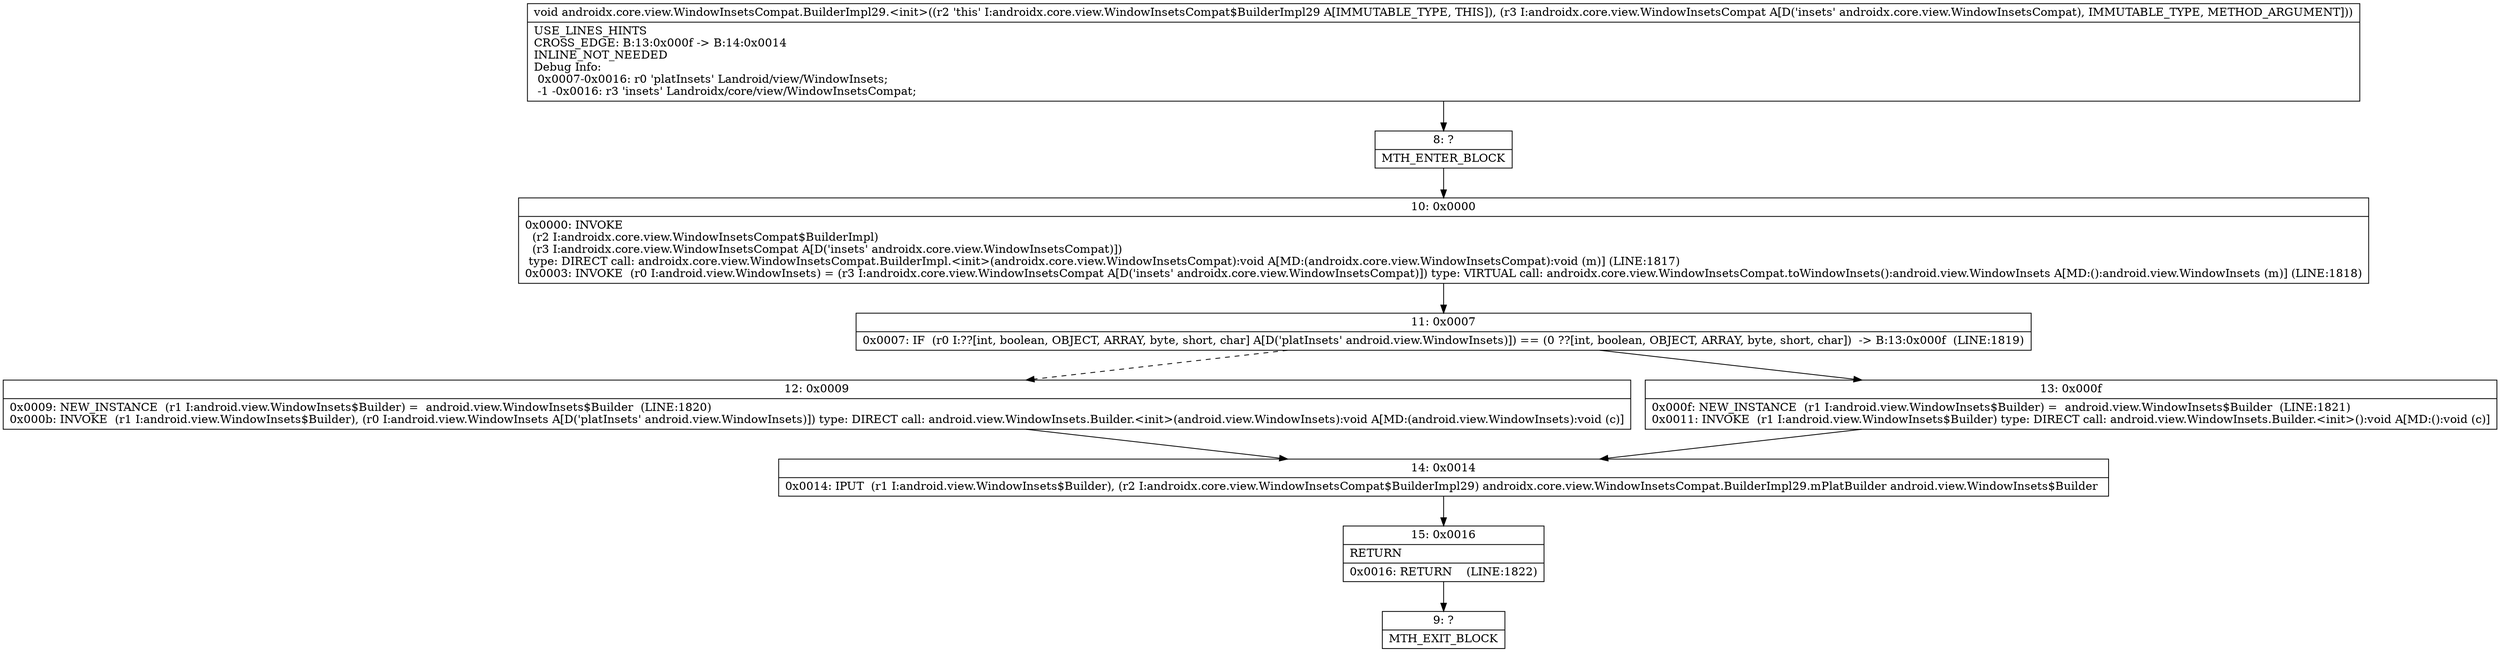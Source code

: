 digraph "CFG forandroidx.core.view.WindowInsetsCompat.BuilderImpl29.\<init\>(Landroidx\/core\/view\/WindowInsetsCompat;)V" {
Node_8 [shape=record,label="{8\:\ ?|MTH_ENTER_BLOCK\l}"];
Node_10 [shape=record,label="{10\:\ 0x0000|0x0000: INVOKE  \l  (r2 I:androidx.core.view.WindowInsetsCompat$BuilderImpl)\l  (r3 I:androidx.core.view.WindowInsetsCompat A[D('insets' androidx.core.view.WindowInsetsCompat)])\l type: DIRECT call: androidx.core.view.WindowInsetsCompat.BuilderImpl.\<init\>(androidx.core.view.WindowInsetsCompat):void A[MD:(androidx.core.view.WindowInsetsCompat):void (m)] (LINE:1817)\l0x0003: INVOKE  (r0 I:android.view.WindowInsets) = (r3 I:androidx.core.view.WindowInsetsCompat A[D('insets' androidx.core.view.WindowInsetsCompat)]) type: VIRTUAL call: androidx.core.view.WindowInsetsCompat.toWindowInsets():android.view.WindowInsets A[MD:():android.view.WindowInsets (m)] (LINE:1818)\l}"];
Node_11 [shape=record,label="{11\:\ 0x0007|0x0007: IF  (r0 I:??[int, boolean, OBJECT, ARRAY, byte, short, char] A[D('platInsets' android.view.WindowInsets)]) == (0 ??[int, boolean, OBJECT, ARRAY, byte, short, char])  \-\> B:13:0x000f  (LINE:1819)\l}"];
Node_12 [shape=record,label="{12\:\ 0x0009|0x0009: NEW_INSTANCE  (r1 I:android.view.WindowInsets$Builder) =  android.view.WindowInsets$Builder  (LINE:1820)\l0x000b: INVOKE  (r1 I:android.view.WindowInsets$Builder), (r0 I:android.view.WindowInsets A[D('platInsets' android.view.WindowInsets)]) type: DIRECT call: android.view.WindowInsets.Builder.\<init\>(android.view.WindowInsets):void A[MD:(android.view.WindowInsets):void (c)]\l}"];
Node_14 [shape=record,label="{14\:\ 0x0014|0x0014: IPUT  (r1 I:android.view.WindowInsets$Builder), (r2 I:androidx.core.view.WindowInsetsCompat$BuilderImpl29) androidx.core.view.WindowInsetsCompat.BuilderImpl29.mPlatBuilder android.view.WindowInsets$Builder \l}"];
Node_15 [shape=record,label="{15\:\ 0x0016|RETURN\l|0x0016: RETURN    (LINE:1822)\l}"];
Node_9 [shape=record,label="{9\:\ ?|MTH_EXIT_BLOCK\l}"];
Node_13 [shape=record,label="{13\:\ 0x000f|0x000f: NEW_INSTANCE  (r1 I:android.view.WindowInsets$Builder) =  android.view.WindowInsets$Builder  (LINE:1821)\l0x0011: INVOKE  (r1 I:android.view.WindowInsets$Builder) type: DIRECT call: android.view.WindowInsets.Builder.\<init\>():void A[MD:():void (c)]\l}"];
MethodNode[shape=record,label="{void androidx.core.view.WindowInsetsCompat.BuilderImpl29.\<init\>((r2 'this' I:androidx.core.view.WindowInsetsCompat$BuilderImpl29 A[IMMUTABLE_TYPE, THIS]), (r3 I:androidx.core.view.WindowInsetsCompat A[D('insets' androidx.core.view.WindowInsetsCompat), IMMUTABLE_TYPE, METHOD_ARGUMENT]))  | USE_LINES_HINTS\lCROSS_EDGE: B:13:0x000f \-\> B:14:0x0014\lINLINE_NOT_NEEDED\lDebug Info:\l  0x0007\-0x0016: r0 'platInsets' Landroid\/view\/WindowInsets;\l  \-1 \-0x0016: r3 'insets' Landroidx\/core\/view\/WindowInsetsCompat;\l}"];
MethodNode -> Node_8;Node_8 -> Node_10;
Node_10 -> Node_11;
Node_11 -> Node_12[style=dashed];
Node_11 -> Node_13;
Node_12 -> Node_14;
Node_14 -> Node_15;
Node_15 -> Node_9;
Node_13 -> Node_14;
}

